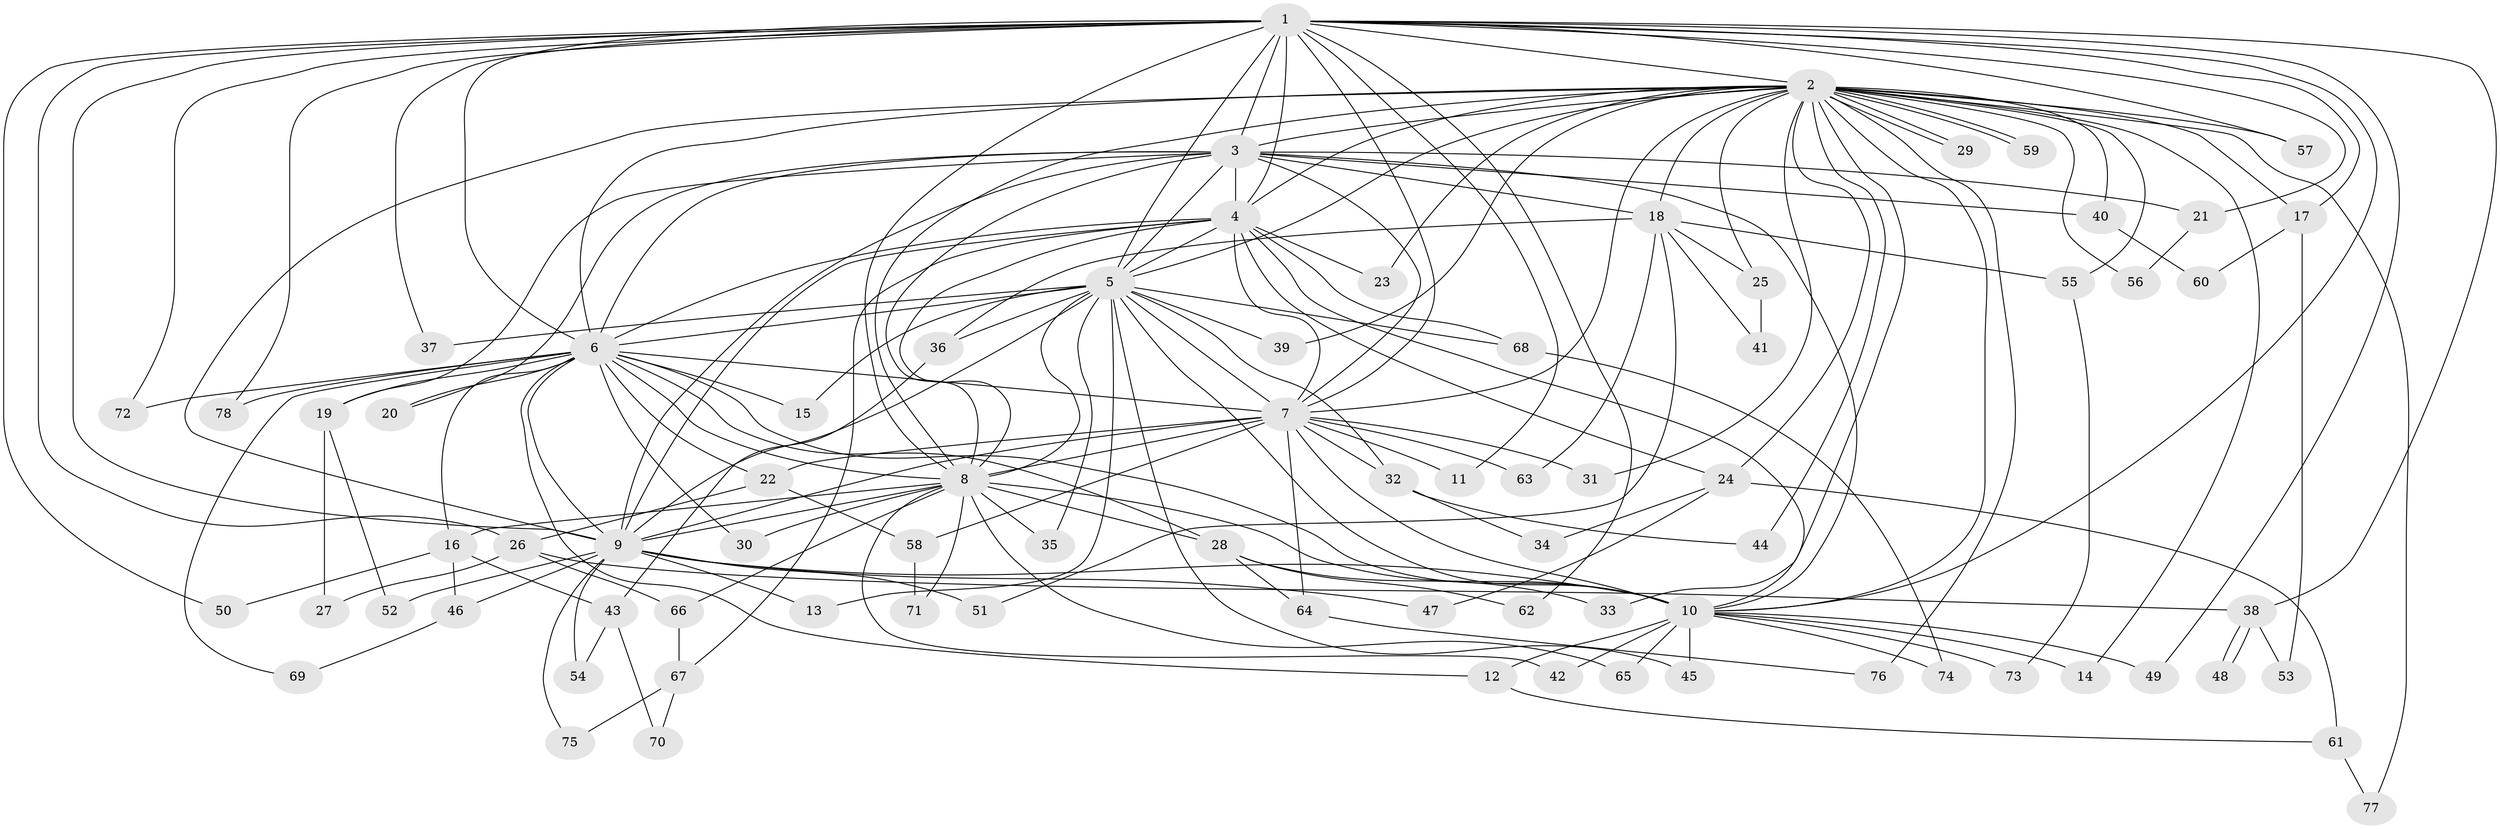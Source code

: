 // coarse degree distribution, {22: 0.017543859649122806, 26: 0.017543859649122806, 13: 0.05263157894736842, 25: 0.017543859649122806, 14: 0.03508771929824561, 2: 0.47368421052631576, 3: 0.17543859649122806, 1: 0.03508771929824561, 6: 0.03508771929824561, 4: 0.08771929824561403, 8: 0.017543859649122806, 5: 0.03508771929824561}
// Generated by graph-tools (version 1.1) at 2025/41/03/06/25 10:41:41]
// undirected, 78 vertices, 181 edges
graph export_dot {
graph [start="1"]
  node [color=gray90,style=filled];
  1;
  2;
  3;
  4;
  5;
  6;
  7;
  8;
  9;
  10;
  11;
  12;
  13;
  14;
  15;
  16;
  17;
  18;
  19;
  20;
  21;
  22;
  23;
  24;
  25;
  26;
  27;
  28;
  29;
  30;
  31;
  32;
  33;
  34;
  35;
  36;
  37;
  38;
  39;
  40;
  41;
  42;
  43;
  44;
  45;
  46;
  47;
  48;
  49;
  50;
  51;
  52;
  53;
  54;
  55;
  56;
  57;
  58;
  59;
  60;
  61;
  62;
  63;
  64;
  65;
  66;
  67;
  68;
  69;
  70;
  71;
  72;
  73;
  74;
  75;
  76;
  77;
  78;
  1 -- 2;
  1 -- 3;
  1 -- 4;
  1 -- 5;
  1 -- 6;
  1 -- 7;
  1 -- 8;
  1 -- 9;
  1 -- 10;
  1 -- 11;
  1 -- 17;
  1 -- 21;
  1 -- 26;
  1 -- 37;
  1 -- 38;
  1 -- 49;
  1 -- 50;
  1 -- 57;
  1 -- 62;
  1 -- 72;
  1 -- 78;
  2 -- 3;
  2 -- 4;
  2 -- 5;
  2 -- 6;
  2 -- 7;
  2 -- 8;
  2 -- 9;
  2 -- 10;
  2 -- 14;
  2 -- 17;
  2 -- 18;
  2 -- 23;
  2 -- 24;
  2 -- 25;
  2 -- 29;
  2 -- 29;
  2 -- 31;
  2 -- 33;
  2 -- 39;
  2 -- 40;
  2 -- 44;
  2 -- 55;
  2 -- 56;
  2 -- 57;
  2 -- 59;
  2 -- 59;
  2 -- 76;
  2 -- 77;
  3 -- 4;
  3 -- 5;
  3 -- 6;
  3 -- 7;
  3 -- 8;
  3 -- 9;
  3 -- 10;
  3 -- 18;
  3 -- 19;
  3 -- 20;
  3 -- 21;
  3 -- 40;
  4 -- 5;
  4 -- 6;
  4 -- 7;
  4 -- 8;
  4 -- 9;
  4 -- 10;
  4 -- 23;
  4 -- 24;
  4 -- 67;
  4 -- 68;
  5 -- 6;
  5 -- 7;
  5 -- 8;
  5 -- 9;
  5 -- 10;
  5 -- 13;
  5 -- 15;
  5 -- 32;
  5 -- 35;
  5 -- 36;
  5 -- 37;
  5 -- 39;
  5 -- 45;
  5 -- 68;
  6 -- 7;
  6 -- 8;
  6 -- 9;
  6 -- 10;
  6 -- 12;
  6 -- 15;
  6 -- 16;
  6 -- 19;
  6 -- 20;
  6 -- 22;
  6 -- 28;
  6 -- 30;
  6 -- 69;
  6 -- 72;
  6 -- 78;
  7 -- 8;
  7 -- 9;
  7 -- 10;
  7 -- 11;
  7 -- 22;
  7 -- 31;
  7 -- 32;
  7 -- 58;
  7 -- 63;
  7 -- 64;
  8 -- 9;
  8 -- 10;
  8 -- 16;
  8 -- 28;
  8 -- 30;
  8 -- 35;
  8 -- 42;
  8 -- 65;
  8 -- 66;
  8 -- 71;
  9 -- 10;
  9 -- 13;
  9 -- 46;
  9 -- 47;
  9 -- 51;
  9 -- 52;
  9 -- 54;
  9 -- 75;
  10 -- 12;
  10 -- 14;
  10 -- 42;
  10 -- 45;
  10 -- 49;
  10 -- 65;
  10 -- 73;
  10 -- 74;
  12 -- 61;
  16 -- 43;
  16 -- 46;
  16 -- 50;
  17 -- 53;
  17 -- 60;
  18 -- 25;
  18 -- 36;
  18 -- 41;
  18 -- 51;
  18 -- 55;
  18 -- 63;
  19 -- 27;
  19 -- 52;
  21 -- 56;
  22 -- 26;
  22 -- 58;
  24 -- 34;
  24 -- 47;
  24 -- 61;
  25 -- 41;
  26 -- 27;
  26 -- 38;
  26 -- 66;
  28 -- 33;
  28 -- 62;
  28 -- 64;
  32 -- 34;
  32 -- 44;
  36 -- 43;
  38 -- 48;
  38 -- 48;
  38 -- 53;
  40 -- 60;
  43 -- 54;
  43 -- 70;
  46 -- 69;
  55 -- 73;
  58 -- 71;
  61 -- 77;
  64 -- 76;
  66 -- 67;
  67 -- 70;
  67 -- 75;
  68 -- 74;
}
